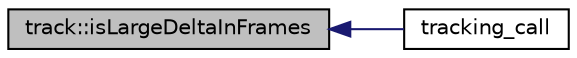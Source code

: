digraph "track::isLargeDeltaInFrames"
{
 // INTERACTIVE_SVG=YES
  edge [fontname="Helvetica",fontsize="10",labelfontname="Helvetica",labelfontsize="10"];
  node [fontname="Helvetica",fontsize="10",shape=record];
  rankdir="LR";
  Node3 [label="track::isLargeDeltaInFrames",height=0.2,width=0.4,color="black", fillcolor="grey75", style="filled", fontcolor="black"];
  Node3 -> Node4 [dir="back",color="midnightblue",fontsize="10",style="solid",fontname="Helvetica"];
  Node4 [label="tracking_call",height=0.2,width=0.4,color="black", fillcolor="white", style="filled",URL="$main_8cpp.html#a760ff9b1679986b21765dad9dfe7a94d"];
}
